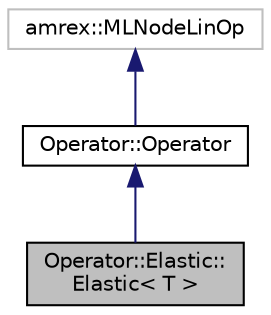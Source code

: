 digraph "Operator::Elastic::Elastic&lt; T &gt;"
{
  edge [fontname="Helvetica",fontsize="10",labelfontname="Helvetica",labelfontsize="10"];
  node [fontname="Helvetica",fontsize="10",shape=record];
  Node1 [label="Operator::Elastic::\lElastic\< T \>",height=0.2,width=0.4,color="black", fillcolor="grey75", style="filled", fontcolor="black"];
  Node2 -> Node1 [dir="back",color="midnightblue",fontsize="10",style="solid",fontname="Helvetica"];
  Node2 [label="Operator::Operator",height=0.2,width=0.4,color="black", fillcolor="white", style="filled",URL="$classOperator_1_1Operator.html"];
  Node3 -> Node2 [dir="back",color="midnightblue",fontsize="10",style="solid",fontname="Helvetica"];
  Node3 [label="amrex::MLNodeLinOp",height=0.2,width=0.4,color="grey75", fillcolor="white", style="filled"];
}
